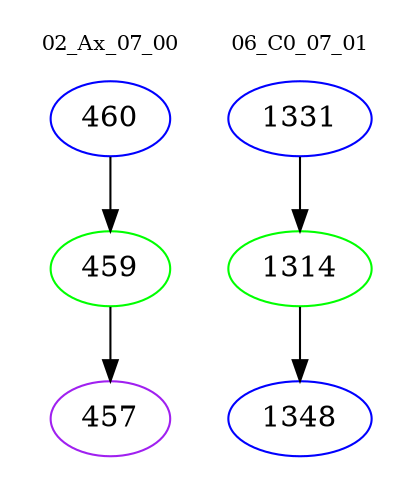 digraph{
subgraph cluster_0 {
color = white
label = "02_Ax_07_00";
fontsize=10;
T0_460 [label="460", color="blue"]
T0_460 -> T0_459 [color="black"]
T0_459 [label="459", color="green"]
T0_459 -> T0_457 [color="black"]
T0_457 [label="457", color="purple"]
}
subgraph cluster_1 {
color = white
label = "06_C0_07_01";
fontsize=10;
T1_1331 [label="1331", color="blue"]
T1_1331 -> T1_1314 [color="black"]
T1_1314 [label="1314", color="green"]
T1_1314 -> T1_1348 [color="black"]
T1_1348 [label="1348", color="blue"]
}
}
